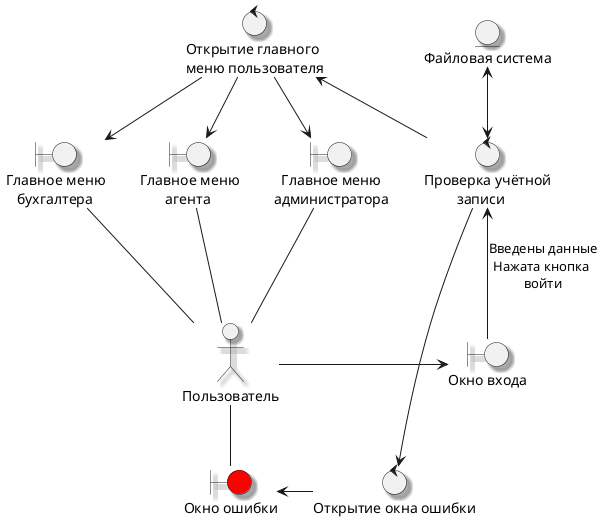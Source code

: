 @startuml
skinparam Shadowing true
actor "Пользователь" as person
boundary "Окно входа" as loginWindow
boundary "Главное меню\n   бухгалтера" as mainMenuB
boundary "Главное меню\n       агента" as mainMenuAg
boundary "  Главное меню\nадминистратора" as mainMenuAd
boundary "Окно ошибки" as errorWindow #Red

control "Проверка учётной\n         записи" as checkDatabase
control "Открытие главного\nменю пользователя" as openMainMenu
control "Открытие окна ошибки" as openErrorWindow
entity "Файловая система" as fs


person -r-> loginWindow

loginWindow -u-> checkDatabase : Введены данные\nНажата кнопка \nвойти
checkDatabase <-u-> fs

checkDatabase -u-> openMainMenu 
openMainMenu -d-> mainMenuB
openMainMenu -d-> mainMenuAg
openMainMenu -d-> mainMenuAd
checkDatabase --> openErrorWindow
openErrorWindow -l-> errorWindow

mainMenuB -- person
mainMenuAg -- person
mainMenuAd -- person
person -- errorWindow
@enduml